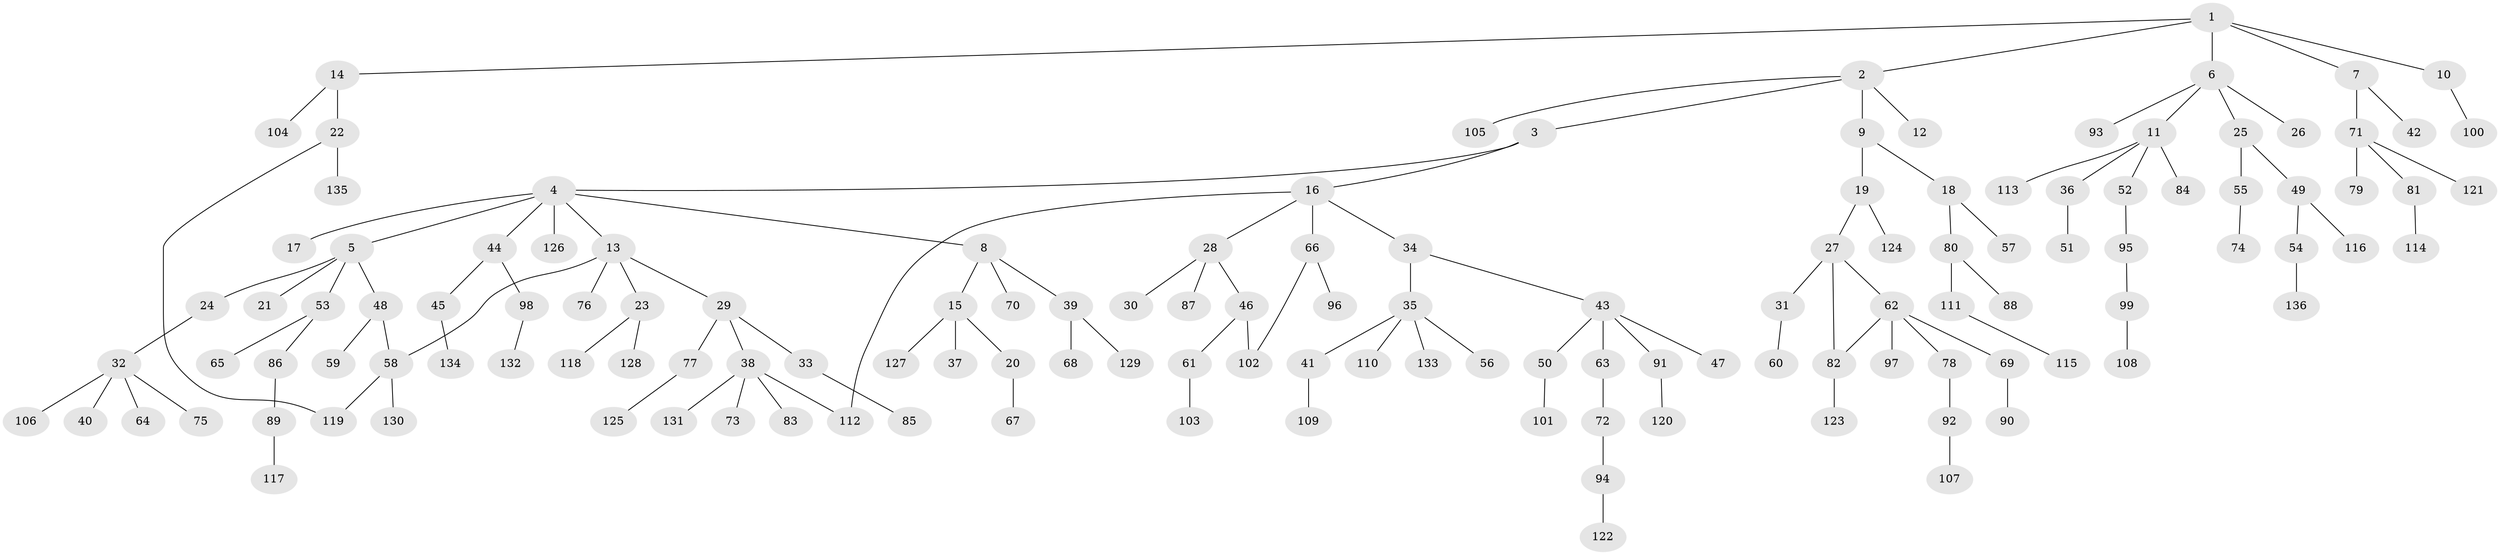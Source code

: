 // Generated by graph-tools (version 1.1) at 2025/13/03/09/25 04:13:31]
// undirected, 136 vertices, 140 edges
graph export_dot {
graph [start="1"]
  node [color=gray90,style=filled];
  1;
  2;
  3;
  4;
  5;
  6;
  7;
  8;
  9;
  10;
  11;
  12;
  13;
  14;
  15;
  16;
  17;
  18;
  19;
  20;
  21;
  22;
  23;
  24;
  25;
  26;
  27;
  28;
  29;
  30;
  31;
  32;
  33;
  34;
  35;
  36;
  37;
  38;
  39;
  40;
  41;
  42;
  43;
  44;
  45;
  46;
  47;
  48;
  49;
  50;
  51;
  52;
  53;
  54;
  55;
  56;
  57;
  58;
  59;
  60;
  61;
  62;
  63;
  64;
  65;
  66;
  67;
  68;
  69;
  70;
  71;
  72;
  73;
  74;
  75;
  76;
  77;
  78;
  79;
  80;
  81;
  82;
  83;
  84;
  85;
  86;
  87;
  88;
  89;
  90;
  91;
  92;
  93;
  94;
  95;
  96;
  97;
  98;
  99;
  100;
  101;
  102;
  103;
  104;
  105;
  106;
  107;
  108;
  109;
  110;
  111;
  112;
  113;
  114;
  115;
  116;
  117;
  118;
  119;
  120;
  121;
  122;
  123;
  124;
  125;
  126;
  127;
  128;
  129;
  130;
  131;
  132;
  133;
  134;
  135;
  136;
  1 -- 2;
  1 -- 6;
  1 -- 7;
  1 -- 10;
  1 -- 14;
  2 -- 3;
  2 -- 9;
  2 -- 12;
  2 -- 105;
  3 -- 4;
  3 -- 16;
  4 -- 5;
  4 -- 8;
  4 -- 13;
  4 -- 17;
  4 -- 44;
  4 -- 126;
  5 -- 21;
  5 -- 24;
  5 -- 48;
  5 -- 53;
  6 -- 11;
  6 -- 25;
  6 -- 26;
  6 -- 93;
  7 -- 42;
  7 -- 71;
  8 -- 15;
  8 -- 39;
  8 -- 70;
  9 -- 18;
  9 -- 19;
  10 -- 100;
  11 -- 36;
  11 -- 52;
  11 -- 84;
  11 -- 113;
  13 -- 23;
  13 -- 29;
  13 -- 58;
  13 -- 76;
  14 -- 22;
  14 -- 104;
  15 -- 20;
  15 -- 37;
  15 -- 127;
  16 -- 28;
  16 -- 34;
  16 -- 66;
  16 -- 112;
  18 -- 57;
  18 -- 80;
  19 -- 27;
  19 -- 124;
  20 -- 67;
  22 -- 135;
  22 -- 119;
  23 -- 118;
  23 -- 128;
  24 -- 32;
  25 -- 49;
  25 -- 55;
  27 -- 31;
  27 -- 62;
  27 -- 82;
  28 -- 30;
  28 -- 46;
  28 -- 87;
  29 -- 33;
  29 -- 38;
  29 -- 77;
  31 -- 60;
  32 -- 40;
  32 -- 64;
  32 -- 75;
  32 -- 106;
  33 -- 85;
  34 -- 35;
  34 -- 43;
  35 -- 41;
  35 -- 56;
  35 -- 110;
  35 -- 133;
  36 -- 51;
  38 -- 73;
  38 -- 83;
  38 -- 112;
  38 -- 131;
  39 -- 68;
  39 -- 129;
  41 -- 109;
  43 -- 47;
  43 -- 50;
  43 -- 63;
  43 -- 91;
  44 -- 45;
  44 -- 98;
  45 -- 134;
  46 -- 61;
  46 -- 102;
  48 -- 59;
  48 -- 58;
  49 -- 54;
  49 -- 116;
  50 -- 101;
  52 -- 95;
  53 -- 65;
  53 -- 86;
  54 -- 136;
  55 -- 74;
  58 -- 119;
  58 -- 130;
  61 -- 103;
  62 -- 69;
  62 -- 78;
  62 -- 82;
  62 -- 97;
  63 -- 72;
  66 -- 96;
  66 -- 102;
  69 -- 90;
  71 -- 79;
  71 -- 81;
  71 -- 121;
  72 -- 94;
  77 -- 125;
  78 -- 92;
  80 -- 88;
  80 -- 111;
  81 -- 114;
  82 -- 123;
  86 -- 89;
  89 -- 117;
  91 -- 120;
  92 -- 107;
  94 -- 122;
  95 -- 99;
  98 -- 132;
  99 -- 108;
  111 -- 115;
}
